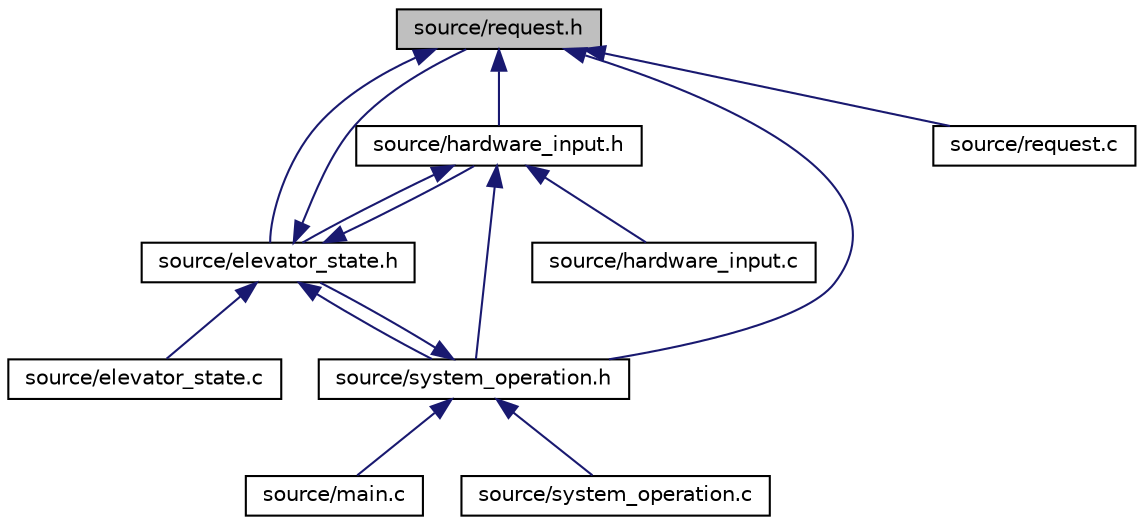 digraph "source/request.h"
{
  edge [fontname="Helvetica",fontsize="10",labelfontname="Helvetica",labelfontsize="10"];
  node [fontname="Helvetica",fontsize="10",shape=record];
  Node9 [label="source/request.h",height=0.2,width=0.4,color="black", fillcolor="grey75", style="filled", fontcolor="black"];
  Node9 -> Node10 [dir="back",color="midnightblue",fontsize="10",style="solid",fontname="Helvetica"];
  Node10 [label="source/hardware_input.h",height=0.2,width=0.4,color="black", fillcolor="white", style="filled",URL="$hardware__input_8h.html",tooltip="Hardware input. Iterates through floor sensors and order buttons using functions defined in hardware..."];
  Node10 -> Node11 [dir="back",color="midnightblue",fontsize="10",style="solid",fontname="Helvetica"];
  Node11 [label="source/elevator_state.h",height=0.2,width=0.4,color="black", fillcolor="white", style="filled",URL="$elevator__state_8h.html",tooltip="State machine. "];
  Node11 -> Node12 [dir="back",color="midnightblue",fontsize="10",style="solid",fontname="Helvetica"];
  Node12 [label="source/elevator_state.c",height=0.2,width=0.4,color="black", fillcolor="white", style="filled",URL="$elevator__state_8c_source.html"];
  Node11 -> Node10 [dir="back",color="midnightblue",fontsize="10",style="solid",fontname="Helvetica"];
  Node11 -> Node9 [dir="back",color="midnightblue",fontsize="10",style="solid",fontname="Helvetica"];
  Node11 -> Node13 [dir="back",color="midnightblue",fontsize="10",style="solid",fontname="Helvetica"];
  Node13 [label="source/system_operation.h",height=0.2,width=0.4,color="black", fillcolor="white", style="filled",URL="$system__operation_8h.html",tooltip="Start up and running progress for elevator. "];
  Node13 -> Node11 [dir="back",color="midnightblue",fontsize="10",style="solid",fontname="Helvetica"];
  Node13 -> Node14 [dir="back",color="midnightblue",fontsize="10",style="solid",fontname="Helvetica"];
  Node14 [label="source/main.c",height=0.2,width=0.4,color="black", fillcolor="white", style="filled",URL="$main_8c.html",tooltip="Main. "];
  Node13 -> Node15 [dir="back",color="midnightblue",fontsize="10",style="solid",fontname="Helvetica"];
  Node15 [label="source/system_operation.c",height=0.2,width=0.4,color="black", fillcolor="white", style="filled",URL="$system__operation_8c_source.html"];
  Node10 -> Node13 [dir="back",color="midnightblue",fontsize="10",style="solid",fontname="Helvetica"];
  Node10 -> Node16 [dir="back",color="midnightblue",fontsize="10",style="solid",fontname="Helvetica"];
  Node16 [label="source/hardware_input.c",height=0.2,width=0.4,color="black", fillcolor="white", style="filled",URL="$hardware__input_8c_source.html"];
  Node9 -> Node13 [dir="back",color="midnightblue",fontsize="10",style="solid",fontname="Helvetica"];
  Node9 -> Node11 [dir="back",color="midnightblue",fontsize="10",style="solid",fontname="Helvetica"];
  Node9 -> Node17 [dir="back",color="midnightblue",fontsize="10",style="solid",fontname="Helvetica"];
  Node17 [label="source/request.c",height=0.2,width=0.4,color="black", fillcolor="white", style="filled",URL="$request_8c_source.html"];
}
